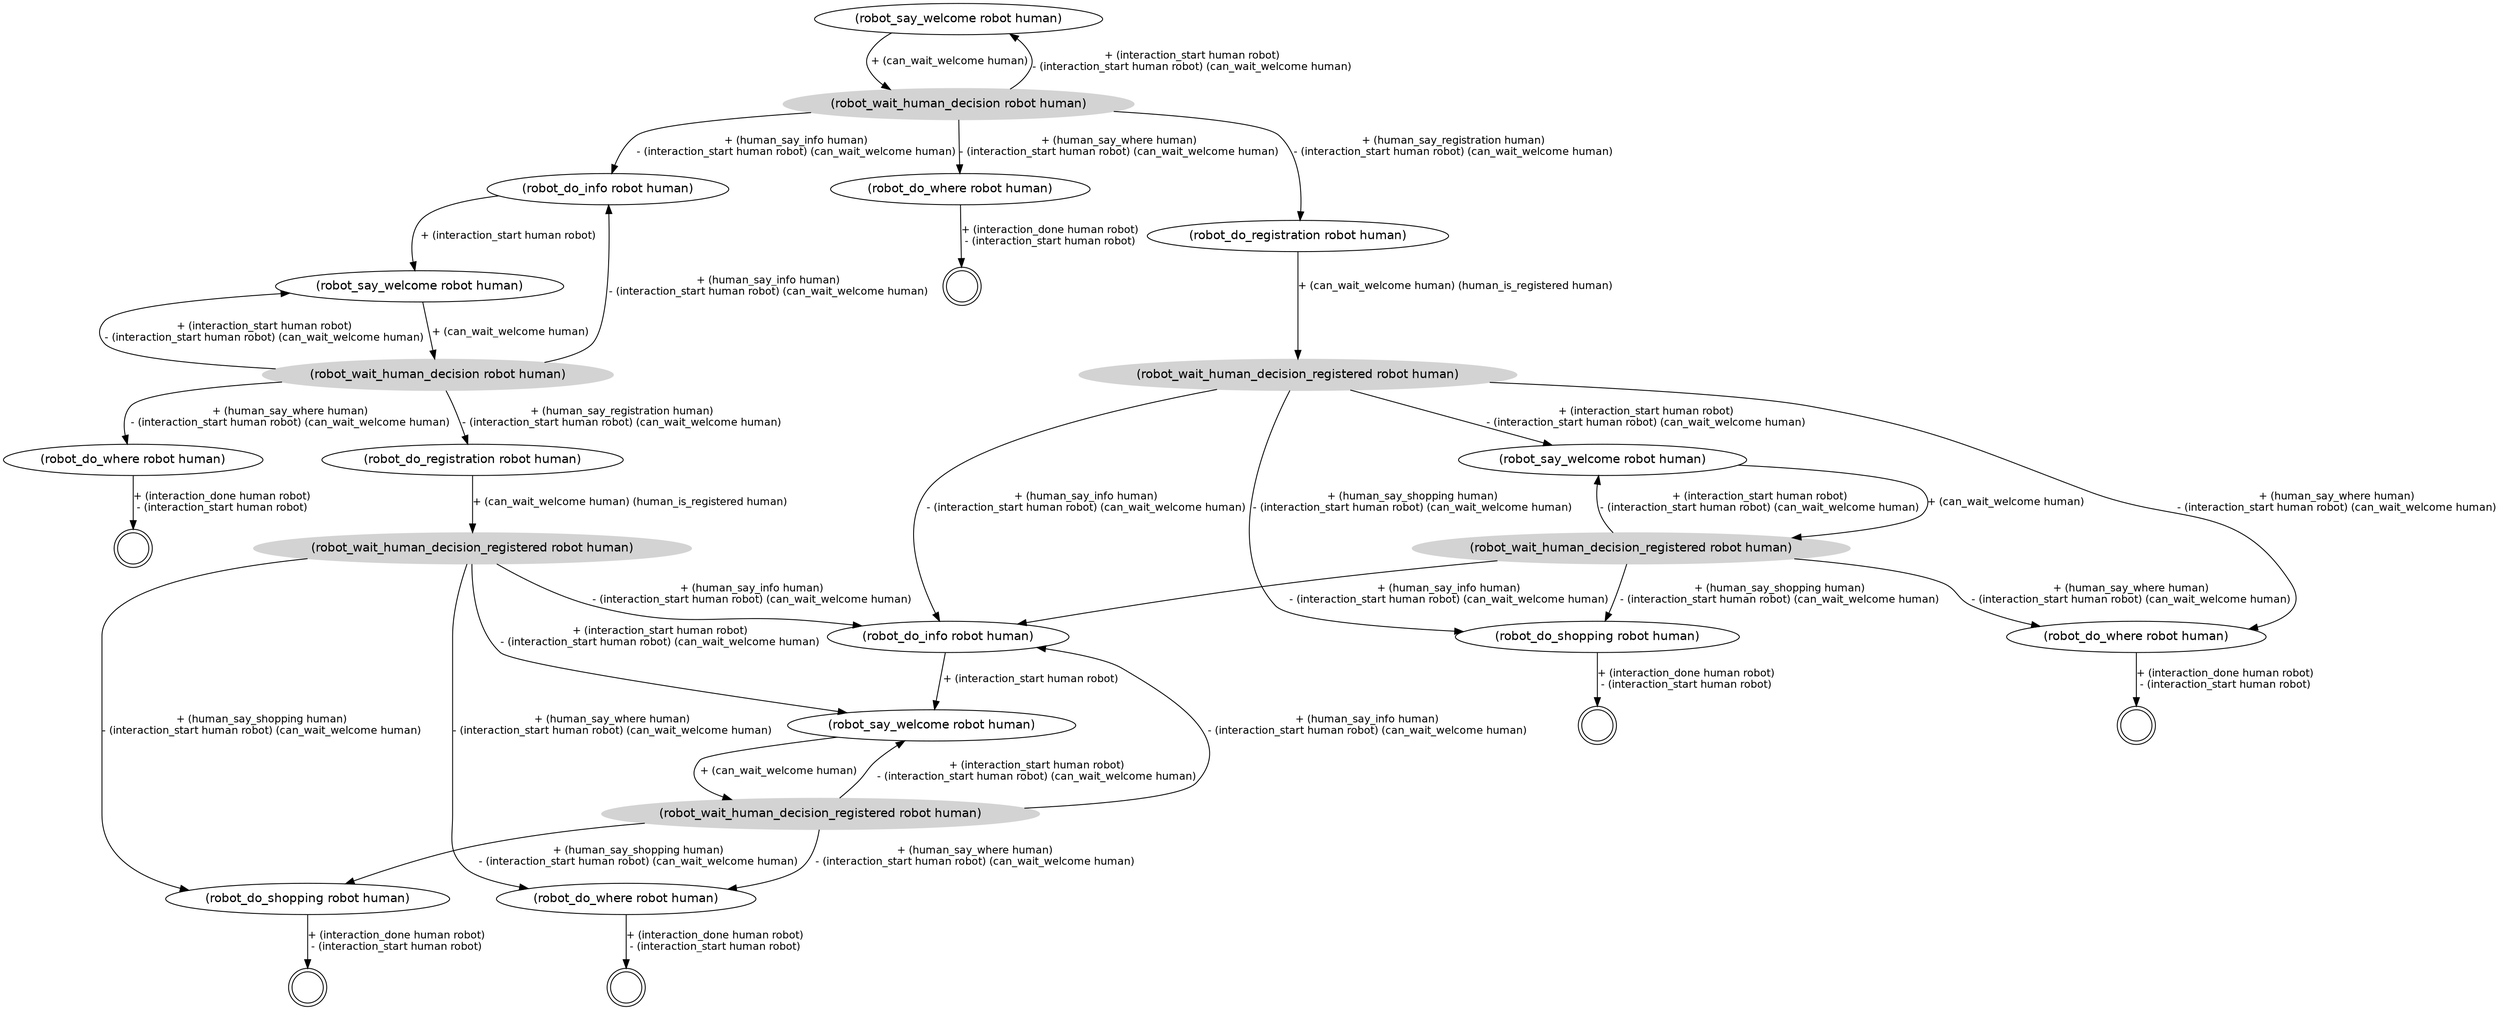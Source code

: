 digraph Struc {
 graph [fontname = "helvetica"];
 node [fontname = "helvetica"];
 edge [fontname = "helvetica"];
 node [shape=ellipse];
 packMode="graph";
 n0 [label="(robot_say_welcome robot human)"];
 n0->n1 [fontsize=12, label="+ (can_wait_welcome human)"];
 n1 [style=filled, color=lightgrey, label="(robot_wait_human_decision robot human)"];
 n1->n2 [fontsize=12, label="+ (human_say_info human)\n- (interaction_start human robot) (can_wait_welcome human)"];
 n1->n3 [fontsize=12, label="+ (human_say_where human)\n- (interaction_start human robot) (can_wait_welcome human)"];
 n1->n0 [fontsize=12, label="+ (interaction_start human robot)\n- (interaction_start human robot) (can_wait_welcome human)"];
 n1->n4 [fontsize=12, label="+ (human_say_registration human)\n- (interaction_start human robot) (can_wait_welcome human)"];
 n2 [label="(robot_do_info robot human)"];
 n2->n5 [fontsize=12, label="+ (interaction_start human robot)"];
 n3 [label="(robot_do_where robot human)"];
 n3->n6 [fontsize=12, label="+ (interaction_done human robot)\n- (interaction_start human robot)"];
 n4 [label="(robot_do_registration robot human)"];
 n4->n7 [fontsize=12, label="+ (can_wait_welcome human) (human_is_registered human)"];
 n5 [label="(robot_say_welcome robot human)"];
 n5->n8 [fontsize=12, label="+ (can_wait_welcome human)"];
 n6 [shape=circle,label="",peripheries=2];
 n7 [style=filled, color=lightgrey, label="(robot_wait_human_decision_registered robot human)"];
 n7->n9 [fontsize=12, label="+ (human_say_shopping human)\n- (interaction_start human robot) (can_wait_welcome human)"];
 n7->n10 [fontsize=12, label="+ (human_say_where human)\n- (interaction_start human robot) (can_wait_welcome human)"];
 n7->n11 [fontsize=12, label="+ (human_say_info human)\n- (interaction_start human robot) (can_wait_welcome human)"];
 n7->n12 [fontsize=12, label="+ (interaction_start human robot)\n- (interaction_start human robot) (can_wait_welcome human)"];
 n8 [style=filled, color=lightgrey, label="(robot_wait_human_decision robot human)"];
 n8->n2 [fontsize=12, label="+ (human_say_info human)\n- (interaction_start human robot) (can_wait_welcome human)"];
 n8->n13 [fontsize=12, label="+ (human_say_where human)\n- (interaction_start human robot) (can_wait_welcome human)"];
 n8->n5 [fontsize=12, label="+ (interaction_start human robot)\n- (interaction_start human robot) (can_wait_welcome human)"];
 n8->n14 [fontsize=12, label="+ (human_say_registration human)\n- (interaction_start human robot) (can_wait_welcome human)"];
 n9 [label="(robot_do_shopping robot human)"];
 n9->n15 [fontsize=12, label="+ (interaction_done human robot)\n- (interaction_start human robot)"];
 n10 [label="(robot_do_where robot human)"];
 n10->n16 [fontsize=12, label="+ (interaction_done human robot)\n- (interaction_start human robot)"];
 n11 [label="(robot_do_info robot human)"];
 n11->n17 [fontsize=12, label="+ (interaction_start human robot)"];
 n12 [label="(robot_say_welcome robot human)"];
 n12->n18 [fontsize=12, label="+ (can_wait_welcome human)"];
 n13 [label="(robot_do_where robot human)"];
 n13->n19 [fontsize=12, label="+ (interaction_done human robot)\n- (interaction_start human robot)"];
 n14 [label="(robot_do_registration robot human)"];
 n14->n20 [fontsize=12, label="+ (can_wait_welcome human) (human_is_registered human)"];
 n15 [shape=circle,label="",peripheries=2];
 n16 [shape=circle,label="",peripheries=2];
 n17 [label="(robot_say_welcome robot human)"];
 n17->n21 [fontsize=12, label="+ (can_wait_welcome human)"];
 n18 [style=filled, color=lightgrey, label="(robot_wait_human_decision_registered robot human)"];
 n18->n9 [fontsize=12, label="+ (human_say_shopping human)\n- (interaction_start human robot) (can_wait_welcome human)"];
 n18->n10 [fontsize=12, label="+ (human_say_where human)\n- (interaction_start human robot) (can_wait_welcome human)"];
 n18->n11 [fontsize=12, label="+ (human_say_info human)\n- (interaction_start human robot) (can_wait_welcome human)"];
 n18->n12 [fontsize=12, label="+ (interaction_start human robot)\n- (interaction_start human robot) (can_wait_welcome human)"];
 n19 [shape=circle,label="",peripheries=2];
 n20 [style=filled, color=lightgrey, label="(robot_wait_human_decision_registered robot human)"];
 n20->n22 [fontsize=12, label="+ (human_say_shopping human)\n- (interaction_start human robot) (can_wait_welcome human)"];
 n20->n23 [fontsize=12, label="+ (human_say_where human)\n- (interaction_start human robot) (can_wait_welcome human)"];
 n20->n11 [fontsize=12, label="+ (human_say_info human)\n- (interaction_start human robot) (can_wait_welcome human)"];
 n20->n17 [fontsize=12, label="+ (interaction_start human robot)\n- (interaction_start human robot) (can_wait_welcome human)"];
 n21 [style=filled, color=lightgrey, label="(robot_wait_human_decision_registered robot human)"];
 n21->n22 [fontsize=12, label="+ (human_say_shopping human)\n- (interaction_start human robot) (can_wait_welcome human)"];
 n21->n23 [fontsize=12, label="+ (human_say_where human)\n- (interaction_start human robot) (can_wait_welcome human)"];
 n21->n11 [fontsize=12, label="+ (human_say_info human)\n- (interaction_start human robot) (can_wait_welcome human)"];
 n21->n17 [fontsize=12, label="+ (interaction_start human robot)\n- (interaction_start human robot) (can_wait_welcome human)"];
 n22 [label="(robot_do_shopping robot human)"];
 n22->n24 [fontsize=12, label="+ (interaction_done human robot)\n- (interaction_start human robot)"];
 n23 [label="(robot_do_where robot human)"];
 n23->n25 [fontsize=12, label="+ (interaction_done human robot)\n- (interaction_start human robot)"];
 n24 [shape=circle,label="",peripheries=2];
 n25 [shape=circle,label="",peripheries=2];
}